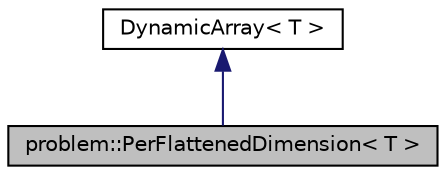 digraph "problem::PerFlattenedDimension&lt; T &gt;"
{
 // LATEX_PDF_SIZE
  edge [fontname="Helvetica",fontsize="10",labelfontname="Helvetica",labelfontsize="10"];
  node [fontname="Helvetica",fontsize="10",shape=record];
  Node1 [label="problem::PerFlattenedDimension\< T \>",height=0.2,width=0.4,color="black", fillcolor="grey75", style="filled", fontcolor="black",tooltip=" "];
  Node2 -> Node1 [dir="back",color="midnightblue",fontsize="10",style="solid",fontname="Helvetica"];
  Node2 [label="DynamicArray\< T \>",height=0.2,width=0.4,color="black", fillcolor="white", style="filled",URL="$classDynamicArray.html",tooltip=" "];
}

